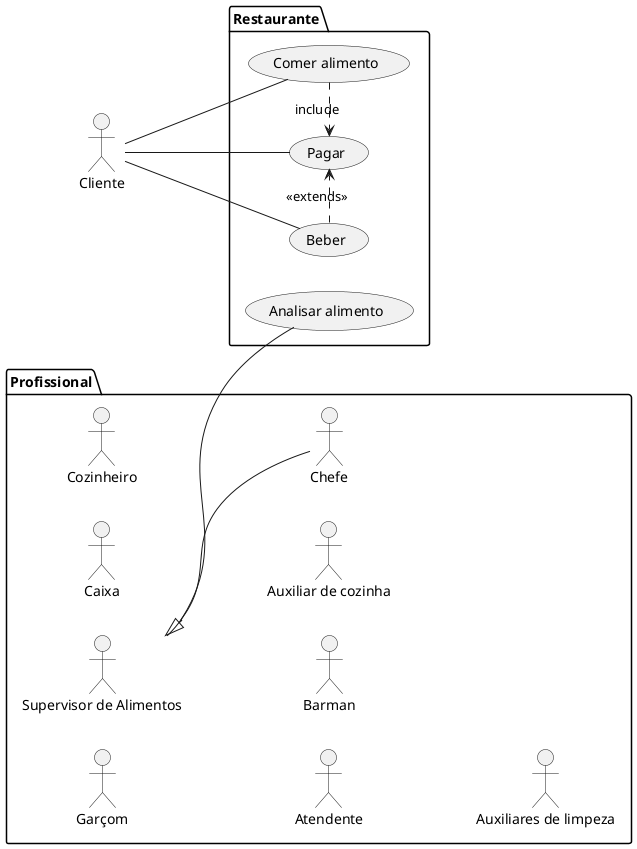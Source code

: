 @startuml Restaurante
/'Casos de uso sistema de automação Restaurante'/
left to right direction
actor Cliente as c

package Profissional {
  actor Chefe as ch
  actor Garçom as g
  actor Caixa as cx
  actor Cozinheiro as co
  actor Atendente as at
  actor Barman as b
  actor "Auxiliar de cozinha" as axc
  actor "Auxiliares de limpeza" as axl
  actor "Supervisor de Alimentos" as sa
}

package Restaurante {
  usecase "Comer alimento" as UC1
  usecase "Pagar" as UC2
  usecase "Beber" as UC3
  usecase "Analisar alimento" as UC4
  (UC1) .> (UC2) : include
  (UC3) .> (UC2) : <<extends>>
}

sa -- UC4
c -- UC1
c -- UC2
c -- UC3
sa <|-- ch
@enduml